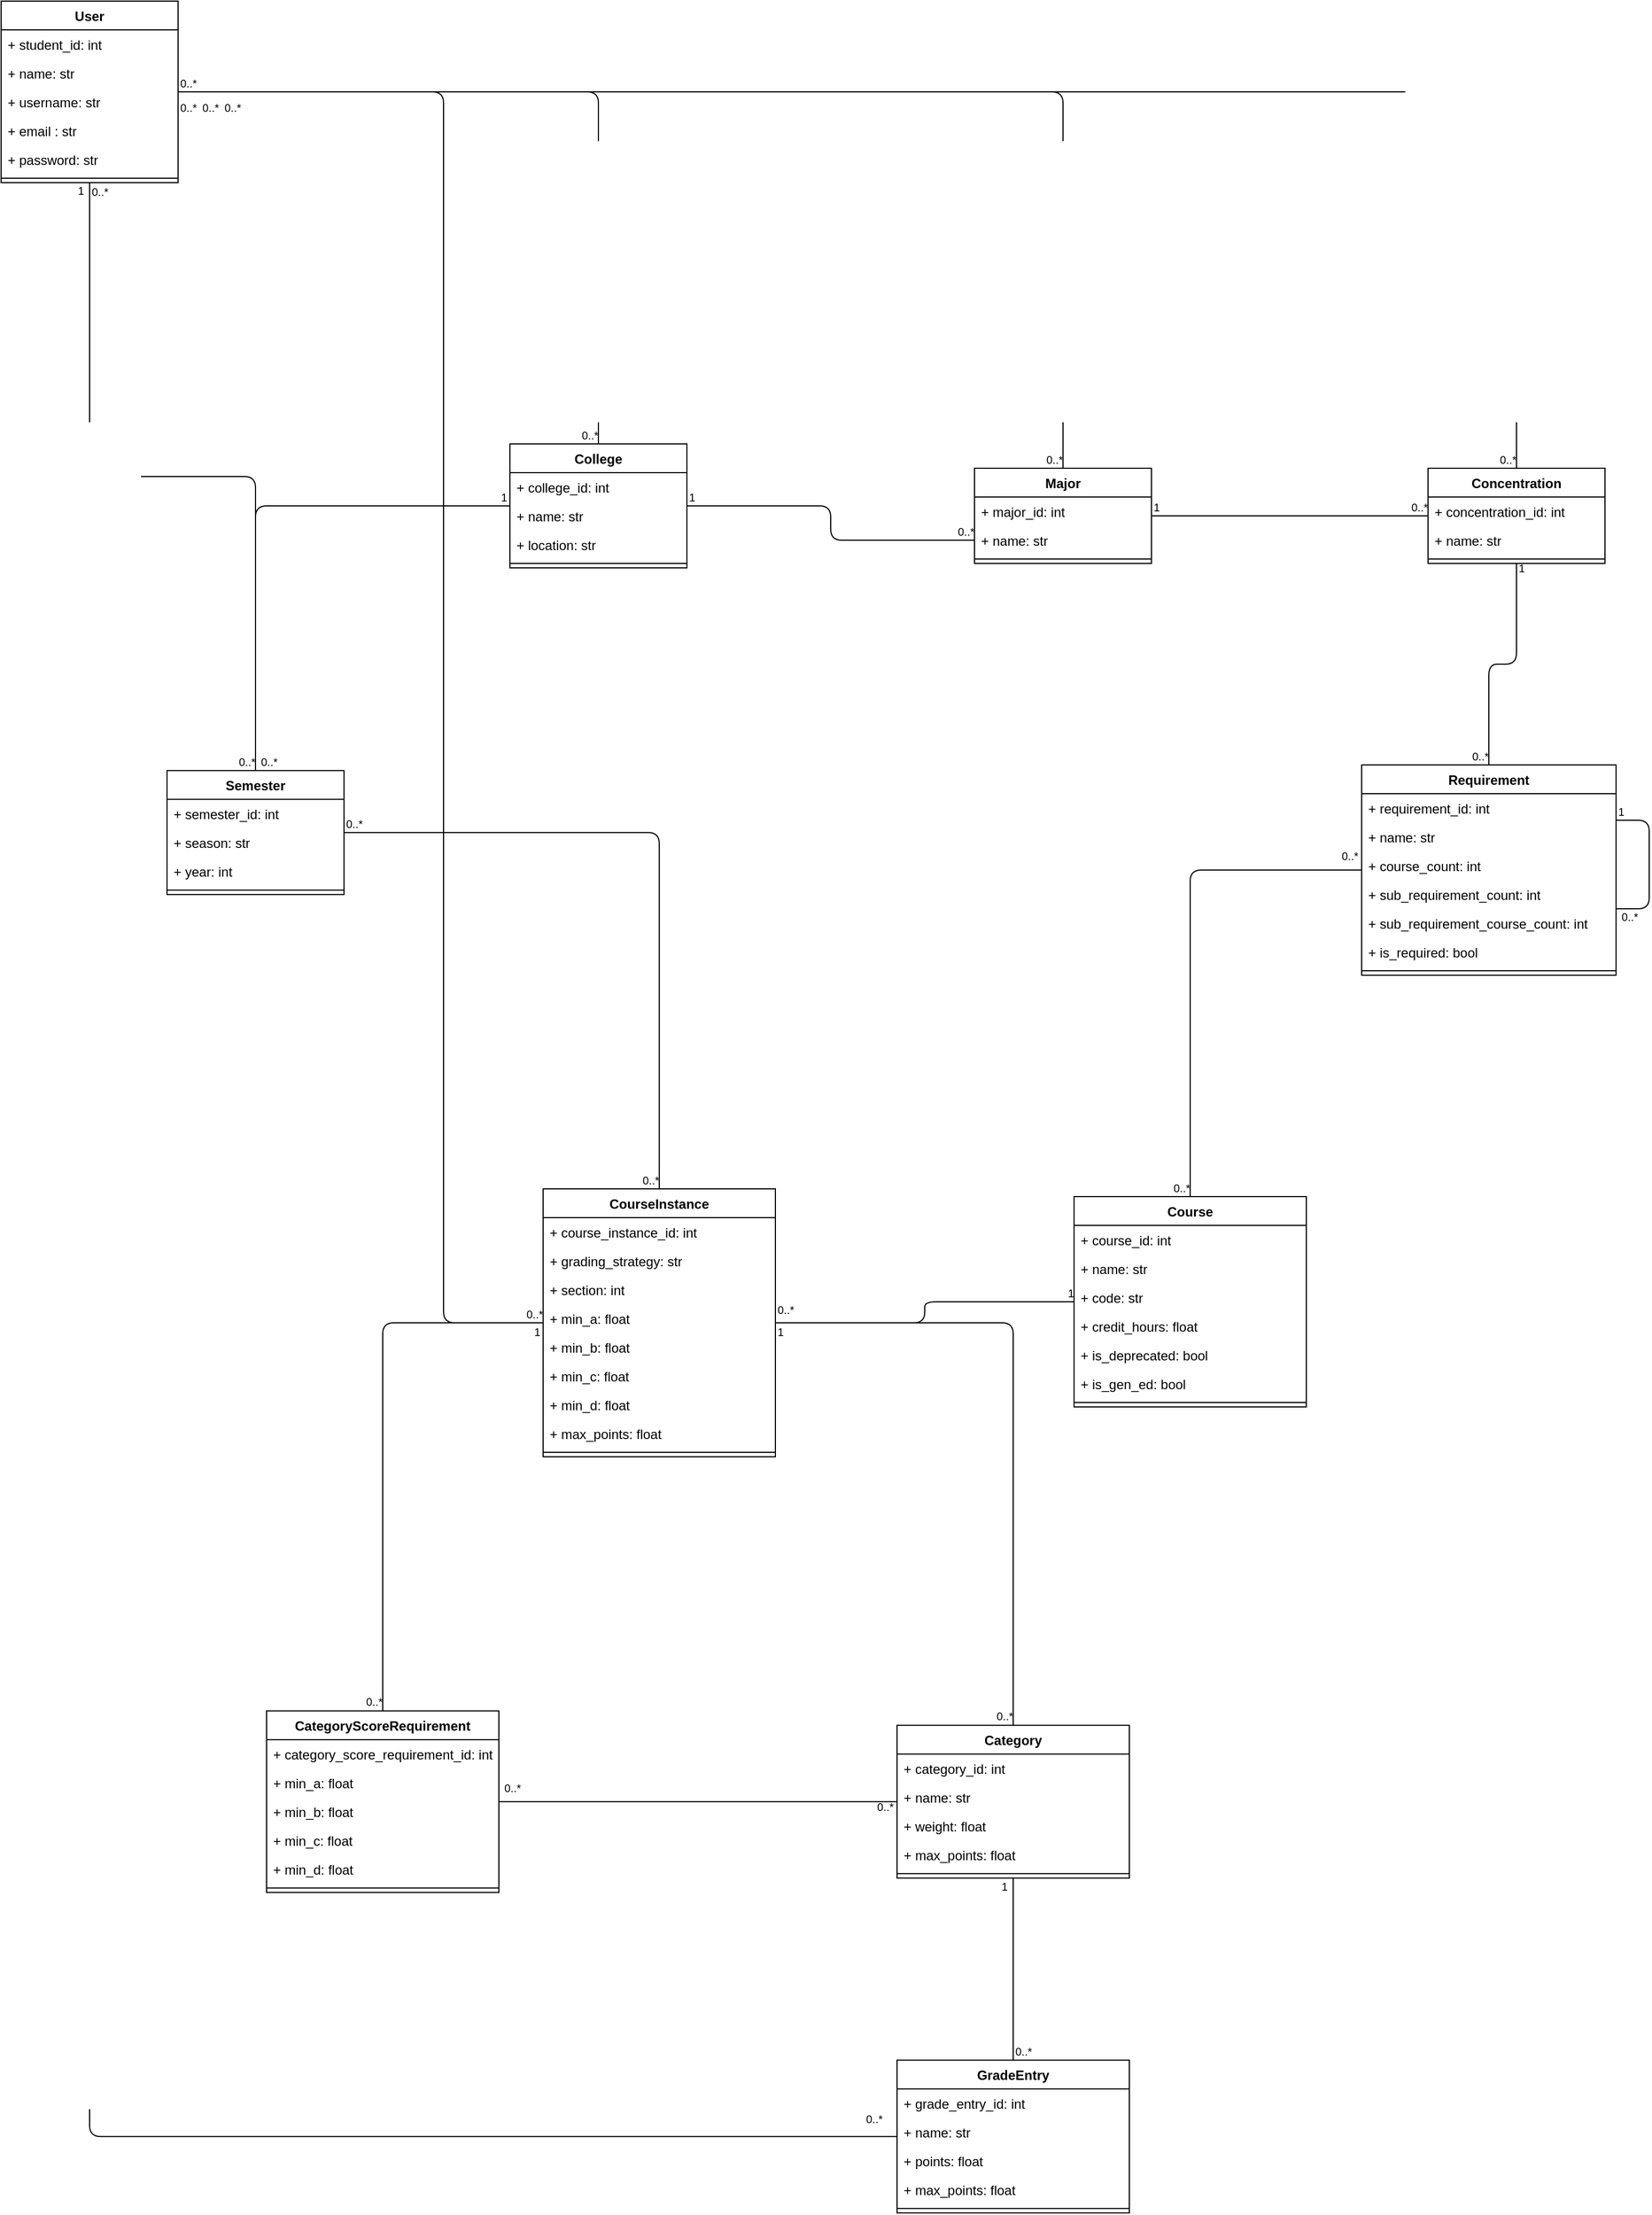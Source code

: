 <?xml version="1.0" encoding="UTF-8"?>
<mxfile compressed="false" version="11.3.0" type="device" pages="1"><diagram id="hQOKvbIFdazEauKVCvyt" name="Class Diagram"><mxGraphModel dx="3801" dy="2907" grid="1" gridSize="10" guides="1" tooltips="1" connect="1" arrows="1" fold="1" page="1" pageScale="1" pageWidth="850" pageHeight="1100" math="0" shadow="0"><root><mxCell id="ukmvlh1s3_RFRsbtQVWw-0"/><mxCell id="ukmvlh1s3_RFRsbtQVWw-1" parent="ukmvlh1s3_RFRsbtQVWw-0"/><mxCell id="MzEU_dEA9jWsWYRMjIUB-0" value="User" style="swimlane;fontStyle=1;align=center;verticalAlign=top;childLayout=stackLayout;horizontal=1;startSize=26;horizontalStack=0;resizeParent=1;resizeParentMax=0;resizeLast=0;collapsible=1;marginBottom=0;" parent="ukmvlh1s3_RFRsbtQVWw-1" vertex="1"><mxGeometry x="-70" y="-50" width="160" height="164" as="geometry"/></mxCell><mxCell id="36NVUagWZEQlCmVSRXHm-0" value="+ student_id: int" style="text;strokeColor=none;fillColor=none;align=left;verticalAlign=top;spacingLeft=4;spacingRight=4;overflow=hidden;rotatable=0;points=[[0,0.5],[1,0.5]];portConstraint=eastwest;" parent="MzEU_dEA9jWsWYRMjIUB-0" vertex="1"><mxGeometry y="26" width="160" height="26" as="geometry"/></mxCell><mxCell id="36NVUagWZEQlCmVSRXHm-1" value="+ name: str" style="text;strokeColor=none;fillColor=none;align=left;verticalAlign=top;spacingLeft=4;spacingRight=4;overflow=hidden;rotatable=0;points=[[0,0.5],[1,0.5]];portConstraint=eastwest;" parent="MzEU_dEA9jWsWYRMjIUB-0" vertex="1"><mxGeometry y="52" width="160" height="26" as="geometry"/></mxCell><mxCell id="YtTSRwfapDGCBCM5GDBo-1" value="+ username: str" style="text;strokeColor=none;fillColor=none;align=left;verticalAlign=top;spacingLeft=4;spacingRight=4;overflow=hidden;rotatable=0;points=[[0,0.5],[1,0.5]];portConstraint=eastwest;" vertex="1" parent="MzEU_dEA9jWsWYRMjIUB-0"><mxGeometry y="78" width="160" height="26" as="geometry"/></mxCell><mxCell id="YtTSRwfapDGCBCM5GDBo-6" value="+ email : str" style="text;strokeColor=none;fillColor=none;align=left;verticalAlign=top;spacingLeft=4;spacingRight=4;overflow=hidden;rotatable=0;points=[[0,0.5],[1,0.5]];portConstraint=eastwest;" vertex="1" parent="MzEU_dEA9jWsWYRMjIUB-0"><mxGeometry y="104" width="160" height="26" as="geometry"/></mxCell><mxCell id="YtTSRwfapDGCBCM5GDBo-5" value="+ password: str" style="text;strokeColor=none;fillColor=none;align=left;verticalAlign=top;spacingLeft=4;spacingRight=4;overflow=hidden;rotatable=0;points=[[0,0.5],[1,0.5]];portConstraint=eastwest;" vertex="1" parent="MzEU_dEA9jWsWYRMjIUB-0"><mxGeometry y="130" width="160" height="26" as="geometry"/></mxCell><mxCell id="MzEU_dEA9jWsWYRMjIUB-2" value="" style="line;strokeWidth=1;fillColor=none;align=left;verticalAlign=middle;spacingTop=-1;spacingLeft=3;spacingRight=3;rotatable=0;labelPosition=right;points=[];portConstraint=eastwest;" parent="MzEU_dEA9jWsWYRMjIUB-0" vertex="1"><mxGeometry y="156" width="160" height="8" as="geometry"/></mxCell><mxCell id="YtTSRwfapDGCBCM5GDBo-7" value="College" style="swimlane;fontStyle=1;align=center;verticalAlign=top;childLayout=stackLayout;horizontal=1;startSize=26;horizontalStack=0;resizeParent=1;resizeParentMax=0;resizeLast=0;collapsible=1;marginBottom=0;" vertex="1" parent="ukmvlh1s3_RFRsbtQVWw-1"><mxGeometry x="390" y="350" width="160" height="112" as="geometry"/></mxCell><mxCell id="YtTSRwfapDGCBCM5GDBo-8" value="+ college_id: int" style="text;strokeColor=none;fillColor=none;align=left;verticalAlign=top;spacingLeft=4;spacingRight=4;overflow=hidden;rotatable=0;points=[[0,0.5],[1,0.5]];portConstraint=eastwest;" vertex="1" parent="YtTSRwfapDGCBCM5GDBo-7"><mxGeometry y="26" width="160" height="26" as="geometry"/></mxCell><mxCell id="YtTSRwfapDGCBCM5GDBo-9" value="+ name: str" style="text;strokeColor=none;fillColor=none;align=left;verticalAlign=top;spacingLeft=4;spacingRight=4;overflow=hidden;rotatable=0;points=[[0,0.5],[1,0.5]];portConstraint=eastwest;" vertex="1" parent="YtTSRwfapDGCBCM5GDBo-7"><mxGeometry y="52" width="160" height="26" as="geometry"/></mxCell><mxCell id="YtTSRwfapDGCBCM5GDBo-10" value="+ location: str" style="text;strokeColor=none;fillColor=none;align=left;verticalAlign=top;spacingLeft=4;spacingRight=4;overflow=hidden;rotatable=0;points=[[0,0.5],[1,0.5]];portConstraint=eastwest;" vertex="1" parent="YtTSRwfapDGCBCM5GDBo-7"><mxGeometry y="78" width="160" height="26" as="geometry"/></mxCell><mxCell id="YtTSRwfapDGCBCM5GDBo-13" value="" style="line;strokeWidth=1;fillColor=none;align=left;verticalAlign=middle;spacingTop=-1;spacingLeft=3;spacingRight=3;rotatable=0;labelPosition=right;points=[];portConstraint=eastwest;" vertex="1" parent="YtTSRwfapDGCBCM5GDBo-7"><mxGeometry y="104" width="160" height="8" as="geometry"/></mxCell><mxCell id="YtTSRwfapDGCBCM5GDBo-14" value="Major" style="swimlane;fontStyle=1;align=center;verticalAlign=top;childLayout=stackLayout;horizontal=1;startSize=26;horizontalStack=0;resizeParent=1;resizeParentMax=0;resizeLast=0;collapsible=1;marginBottom=0;" vertex="1" parent="ukmvlh1s3_RFRsbtQVWw-1"><mxGeometry x="810" y="372" width="160" height="86" as="geometry"/></mxCell><mxCell id="YtTSRwfapDGCBCM5GDBo-15" value="+ major_id: int" style="text;strokeColor=none;fillColor=none;align=left;verticalAlign=top;spacingLeft=4;spacingRight=4;overflow=hidden;rotatable=0;points=[[0,0.5],[1,0.5]];portConstraint=eastwest;" vertex="1" parent="YtTSRwfapDGCBCM5GDBo-14"><mxGeometry y="26" width="160" height="26" as="geometry"/></mxCell><mxCell id="YtTSRwfapDGCBCM5GDBo-16" value="+ name: str" style="text;strokeColor=none;fillColor=none;align=left;verticalAlign=top;spacingLeft=4;spacingRight=4;overflow=hidden;rotatable=0;points=[[0,0.5],[1,0.5]];portConstraint=eastwest;" vertex="1" parent="YtTSRwfapDGCBCM5GDBo-14"><mxGeometry y="52" width="160" height="26" as="geometry"/></mxCell><mxCell id="YtTSRwfapDGCBCM5GDBo-18" value="" style="line;strokeWidth=1;fillColor=none;align=left;verticalAlign=middle;spacingTop=-1;spacingLeft=3;spacingRight=3;rotatable=0;labelPosition=right;points=[];portConstraint=eastwest;" vertex="1" parent="YtTSRwfapDGCBCM5GDBo-14"><mxGeometry y="78" width="160" height="8" as="geometry"/></mxCell><mxCell id="YtTSRwfapDGCBCM5GDBo-19" value="Concentration" style="swimlane;fontStyle=1;align=center;verticalAlign=top;childLayout=stackLayout;horizontal=1;startSize=26;horizontalStack=0;resizeParent=1;resizeParentMax=0;resizeLast=0;collapsible=1;marginBottom=0;" vertex="1" parent="ukmvlh1s3_RFRsbtQVWw-1"><mxGeometry x="1220" y="372" width="160" height="86" as="geometry"/></mxCell><mxCell id="YtTSRwfapDGCBCM5GDBo-20" value="+ concentration_id: int" style="text;strokeColor=none;fillColor=none;align=left;verticalAlign=top;spacingLeft=4;spacingRight=4;overflow=hidden;rotatable=0;points=[[0,0.5],[1,0.5]];portConstraint=eastwest;" vertex="1" parent="YtTSRwfapDGCBCM5GDBo-19"><mxGeometry y="26" width="160" height="26" as="geometry"/></mxCell><mxCell id="YtTSRwfapDGCBCM5GDBo-21" value="+ name: str" style="text;strokeColor=none;fillColor=none;align=left;verticalAlign=top;spacingLeft=4;spacingRight=4;overflow=hidden;rotatable=0;points=[[0,0.5],[1,0.5]];portConstraint=eastwest;" vertex="1" parent="YtTSRwfapDGCBCM5GDBo-19"><mxGeometry y="52" width="160" height="26" as="geometry"/></mxCell><mxCell id="YtTSRwfapDGCBCM5GDBo-23" value="" style="line;strokeWidth=1;fillColor=none;align=left;verticalAlign=middle;spacingTop=-1;spacingLeft=3;spacingRight=3;rotatable=0;labelPosition=right;points=[];portConstraint=eastwest;" vertex="1" parent="YtTSRwfapDGCBCM5GDBo-19"><mxGeometry y="78" width="160" height="8" as="geometry"/></mxCell><mxCell id="YtTSRwfapDGCBCM5GDBo-24" value="Requirement" style="swimlane;fontStyle=1;align=center;verticalAlign=top;childLayout=stackLayout;horizontal=1;startSize=26;horizontalStack=0;resizeParent=1;resizeParentMax=0;resizeLast=0;collapsible=1;marginBottom=0;" vertex="1" parent="ukmvlh1s3_RFRsbtQVWw-1"><mxGeometry x="1160" y="640" width="230" height="190" as="geometry"/></mxCell><mxCell id="YtTSRwfapDGCBCM5GDBo-25" value="+ requirement_id: int" style="text;strokeColor=none;fillColor=none;align=left;verticalAlign=top;spacingLeft=4;spacingRight=4;overflow=hidden;rotatable=0;points=[[0,0.5],[1,0.5]];portConstraint=eastwest;" vertex="1" parent="YtTSRwfapDGCBCM5GDBo-24"><mxGeometry y="26" width="230" height="26" as="geometry"/></mxCell><mxCell id="YtTSRwfapDGCBCM5GDBo-26" value="+ name: str" style="text;strokeColor=none;fillColor=none;align=left;verticalAlign=top;spacingLeft=4;spacingRight=4;overflow=hidden;rotatable=0;points=[[0,0.5],[1,0.5]];portConstraint=eastwest;" vertex="1" parent="YtTSRwfapDGCBCM5GDBo-24"><mxGeometry y="52" width="230" height="26" as="geometry"/></mxCell><mxCell id="YtTSRwfapDGCBCM5GDBo-33" value="+ course_count: int" style="text;strokeColor=none;fillColor=none;align=left;verticalAlign=top;spacingLeft=4;spacingRight=4;overflow=hidden;rotatable=0;points=[[0,0.5],[1,0.5]];portConstraint=eastwest;" vertex="1" parent="YtTSRwfapDGCBCM5GDBo-24"><mxGeometry y="78" width="230" height="26" as="geometry"/></mxCell><mxCell id="YtTSRwfapDGCBCM5GDBo-34" value="+ sub_requirement_count: int" style="text;strokeColor=none;fillColor=none;align=left;verticalAlign=top;spacingLeft=4;spacingRight=4;overflow=hidden;rotatable=0;points=[[0,0.5],[1,0.5]];portConstraint=eastwest;" vertex="1" parent="YtTSRwfapDGCBCM5GDBo-24"><mxGeometry y="104" width="230" height="26" as="geometry"/></mxCell><mxCell id="YtTSRwfapDGCBCM5GDBo-35" value="+ sub_requirement_course_count: int" style="text;strokeColor=none;fillColor=none;align=left;verticalAlign=top;spacingLeft=4;spacingRight=4;overflow=hidden;rotatable=0;points=[[0,0.5],[1,0.5]];portConstraint=eastwest;" vertex="1" parent="YtTSRwfapDGCBCM5GDBo-24"><mxGeometry y="130" width="230" height="26" as="geometry"/></mxCell><mxCell id="YtTSRwfapDGCBCM5GDBo-32" value="+ is_required: bool" style="text;strokeColor=none;fillColor=none;align=left;verticalAlign=top;spacingLeft=4;spacingRight=4;overflow=hidden;rotatable=0;points=[[0,0.5],[1,0.5]];portConstraint=eastwest;" vertex="1" parent="YtTSRwfapDGCBCM5GDBo-24"><mxGeometry y="156" width="230" height="26" as="geometry"/></mxCell><mxCell id="YtTSRwfapDGCBCM5GDBo-27" value="" style="line;strokeWidth=1;fillColor=none;align=left;verticalAlign=middle;spacingTop=-1;spacingLeft=3;spacingRight=3;rotatable=0;labelPosition=right;points=[];portConstraint=eastwest;" vertex="1" parent="YtTSRwfapDGCBCM5GDBo-24"><mxGeometry y="182" width="230" height="8" as="geometry"/></mxCell><mxCell id="YtTSRwfapDGCBCM5GDBo-36" value="Course" style="swimlane;fontStyle=1;align=center;verticalAlign=top;childLayout=stackLayout;horizontal=1;startSize=26;horizontalStack=0;resizeParent=1;resizeParentMax=0;resizeLast=0;collapsible=1;marginBottom=0;" vertex="1" parent="ukmvlh1s3_RFRsbtQVWw-1"><mxGeometry x="900" y="1030" width="210" height="190" as="geometry"/></mxCell><mxCell id="YtTSRwfapDGCBCM5GDBo-37" value="+ course_id: int" style="text;strokeColor=none;fillColor=none;align=left;verticalAlign=top;spacingLeft=4;spacingRight=4;overflow=hidden;rotatable=0;points=[[0,0.5],[1,0.5]];portConstraint=eastwest;" vertex="1" parent="YtTSRwfapDGCBCM5GDBo-36"><mxGeometry y="26" width="210" height="26" as="geometry"/></mxCell><mxCell id="YtTSRwfapDGCBCM5GDBo-38" value="+ name: str" style="text;strokeColor=none;fillColor=none;align=left;verticalAlign=top;spacingLeft=4;spacingRight=4;overflow=hidden;rotatable=0;points=[[0,0.5],[1,0.5]];portConstraint=eastwest;" vertex="1" parent="YtTSRwfapDGCBCM5GDBo-36"><mxGeometry y="52" width="210" height="26" as="geometry"/></mxCell><mxCell id="YtTSRwfapDGCBCM5GDBo-39" value="+ code: str" style="text;strokeColor=none;fillColor=none;align=left;verticalAlign=top;spacingLeft=4;spacingRight=4;overflow=hidden;rotatable=0;points=[[0,0.5],[1,0.5]];portConstraint=eastwest;" vertex="1" parent="YtTSRwfapDGCBCM5GDBo-36"><mxGeometry y="78" width="210" height="26" as="geometry"/></mxCell><mxCell id="YtTSRwfapDGCBCM5GDBo-40" value="+ credit_hours: float" style="text;strokeColor=none;fillColor=none;align=left;verticalAlign=top;spacingLeft=4;spacingRight=4;overflow=hidden;rotatable=0;points=[[0,0.5],[1,0.5]];portConstraint=eastwest;" vertex="1" parent="YtTSRwfapDGCBCM5GDBo-36"><mxGeometry y="104" width="210" height="26" as="geometry"/></mxCell><mxCell id="YtTSRwfapDGCBCM5GDBo-41" value="+ is_deprecated: bool" style="text;strokeColor=none;fillColor=none;align=left;verticalAlign=top;spacingLeft=4;spacingRight=4;overflow=hidden;rotatable=0;points=[[0,0.5],[1,0.5]];portConstraint=eastwest;" vertex="1" parent="YtTSRwfapDGCBCM5GDBo-36"><mxGeometry y="130" width="210" height="26" as="geometry"/></mxCell><mxCell id="YtTSRwfapDGCBCM5GDBo-42" value="+ is_gen_ed: bool" style="text;strokeColor=none;fillColor=none;align=left;verticalAlign=top;spacingLeft=4;spacingRight=4;overflow=hidden;rotatable=0;points=[[0,0.5],[1,0.5]];portConstraint=eastwest;" vertex="1" parent="YtTSRwfapDGCBCM5GDBo-36"><mxGeometry y="156" width="210" height="26" as="geometry"/></mxCell><mxCell id="YtTSRwfapDGCBCM5GDBo-43" value="" style="line;strokeWidth=1;fillColor=none;align=left;verticalAlign=middle;spacingTop=-1;spacingLeft=3;spacingRight=3;rotatable=0;labelPosition=right;points=[];portConstraint=eastwest;" vertex="1" parent="YtTSRwfapDGCBCM5GDBo-36"><mxGeometry y="182" width="210" height="8" as="geometry"/></mxCell><mxCell id="YtTSRwfapDGCBCM5GDBo-44" value="CourseInstance" style="swimlane;fontStyle=1;align=center;verticalAlign=top;childLayout=stackLayout;horizontal=1;startSize=26;horizontalStack=0;resizeParent=1;resizeParentMax=0;resizeLast=0;collapsible=1;marginBottom=0;" vertex="1" parent="ukmvlh1s3_RFRsbtQVWw-1"><mxGeometry x="420" y="1023" width="210" height="242" as="geometry"/></mxCell><mxCell id="YtTSRwfapDGCBCM5GDBo-45" value="+ course_instance_id: int" style="text;strokeColor=none;fillColor=none;align=left;verticalAlign=top;spacingLeft=4;spacingRight=4;overflow=hidden;rotatable=0;points=[[0,0.5],[1,0.5]];portConstraint=eastwest;" vertex="1" parent="YtTSRwfapDGCBCM5GDBo-44"><mxGeometry y="26" width="210" height="26" as="geometry"/></mxCell><mxCell id="YtTSRwfapDGCBCM5GDBo-46" value="+ grading_strategy: str" style="text;strokeColor=none;fillColor=none;align=left;verticalAlign=top;spacingLeft=4;spacingRight=4;overflow=hidden;rotatable=0;points=[[0,0.5],[1,0.5]];portConstraint=eastwest;" vertex="1" parent="YtTSRwfapDGCBCM5GDBo-44"><mxGeometry y="52" width="210" height="26" as="geometry"/></mxCell><mxCell id="YtTSRwfapDGCBCM5GDBo-47" value="+ section: int" style="text;strokeColor=none;fillColor=none;align=left;verticalAlign=top;spacingLeft=4;spacingRight=4;overflow=hidden;rotatable=0;points=[[0,0.5],[1,0.5]];portConstraint=eastwest;" vertex="1" parent="YtTSRwfapDGCBCM5GDBo-44"><mxGeometry y="78" width="210" height="26" as="geometry"/></mxCell><mxCell id="YtTSRwfapDGCBCM5GDBo-48" value="+ min_a: float" style="text;strokeColor=none;fillColor=none;align=left;verticalAlign=top;spacingLeft=4;spacingRight=4;overflow=hidden;rotatable=0;points=[[0,0.5],[1,0.5]];portConstraint=eastwest;" vertex="1" parent="YtTSRwfapDGCBCM5GDBo-44"><mxGeometry y="104" width="210" height="26" as="geometry"/></mxCell><mxCell id="YtTSRwfapDGCBCM5GDBo-54" value="+ min_b: float" style="text;strokeColor=none;fillColor=none;align=left;verticalAlign=top;spacingLeft=4;spacingRight=4;overflow=hidden;rotatable=0;points=[[0,0.5],[1,0.5]];portConstraint=eastwest;" vertex="1" parent="YtTSRwfapDGCBCM5GDBo-44"><mxGeometry y="130" width="210" height="26" as="geometry"/></mxCell><mxCell id="YtTSRwfapDGCBCM5GDBo-53" value="+ min_c: float" style="text;strokeColor=none;fillColor=none;align=left;verticalAlign=top;spacingLeft=4;spacingRight=4;overflow=hidden;rotatable=0;points=[[0,0.5],[1,0.5]];portConstraint=eastwest;" vertex="1" parent="YtTSRwfapDGCBCM5GDBo-44"><mxGeometry y="156" width="210" height="26" as="geometry"/></mxCell><mxCell id="YtTSRwfapDGCBCM5GDBo-52" value="+ min_d: float" style="text;strokeColor=none;fillColor=none;align=left;verticalAlign=top;spacingLeft=4;spacingRight=4;overflow=hidden;rotatable=0;points=[[0,0.5],[1,0.5]];portConstraint=eastwest;" vertex="1" parent="YtTSRwfapDGCBCM5GDBo-44"><mxGeometry y="182" width="210" height="26" as="geometry"/></mxCell><mxCell id="YtTSRwfapDGCBCM5GDBo-49" value="+ max_points: float" style="text;strokeColor=none;fillColor=none;align=left;verticalAlign=top;spacingLeft=4;spacingRight=4;overflow=hidden;rotatable=0;points=[[0,0.5],[1,0.5]];portConstraint=eastwest;" vertex="1" parent="YtTSRwfapDGCBCM5GDBo-44"><mxGeometry y="208" width="210" height="26" as="geometry"/></mxCell><mxCell id="YtTSRwfapDGCBCM5GDBo-51" value="" style="line;strokeWidth=1;fillColor=none;align=left;verticalAlign=middle;spacingTop=-1;spacingLeft=3;spacingRight=3;rotatable=0;labelPosition=right;points=[];portConstraint=eastwest;" vertex="1" parent="YtTSRwfapDGCBCM5GDBo-44"><mxGeometry y="234" width="210" height="8" as="geometry"/></mxCell><mxCell id="YtTSRwfapDGCBCM5GDBo-55" value="CategoryScoreRequirement" style="swimlane;fontStyle=1;align=center;verticalAlign=top;childLayout=stackLayout;horizontal=1;startSize=26;horizontalStack=0;resizeParent=1;resizeParentMax=0;resizeLast=0;collapsible=1;marginBottom=0;" vertex="1" parent="ukmvlh1s3_RFRsbtQVWw-1"><mxGeometry x="170" y="1494.571" width="210" height="164" as="geometry"/></mxCell><mxCell id="YtTSRwfapDGCBCM5GDBo-56" value="+ category_score_requirement_id: int" style="text;strokeColor=none;fillColor=none;align=left;verticalAlign=top;spacingLeft=4;spacingRight=4;overflow=hidden;rotatable=0;points=[[0,0.5],[1,0.5]];portConstraint=eastwest;" vertex="1" parent="YtTSRwfapDGCBCM5GDBo-55"><mxGeometry y="26" width="210" height="26" as="geometry"/></mxCell><mxCell id="YtTSRwfapDGCBCM5GDBo-59" value="+ min_a: float" style="text;strokeColor=none;fillColor=none;align=left;verticalAlign=top;spacingLeft=4;spacingRight=4;overflow=hidden;rotatable=0;points=[[0,0.5],[1,0.5]];portConstraint=eastwest;" vertex="1" parent="YtTSRwfapDGCBCM5GDBo-55"><mxGeometry y="52" width="210" height="26" as="geometry"/></mxCell><mxCell id="YtTSRwfapDGCBCM5GDBo-60" value="+ min_b: float" style="text;strokeColor=none;fillColor=none;align=left;verticalAlign=top;spacingLeft=4;spacingRight=4;overflow=hidden;rotatable=0;points=[[0,0.5],[1,0.5]];portConstraint=eastwest;" vertex="1" parent="YtTSRwfapDGCBCM5GDBo-55"><mxGeometry y="78" width="210" height="26" as="geometry"/></mxCell><mxCell id="YtTSRwfapDGCBCM5GDBo-61" value="+ min_c: float" style="text;strokeColor=none;fillColor=none;align=left;verticalAlign=top;spacingLeft=4;spacingRight=4;overflow=hidden;rotatable=0;points=[[0,0.5],[1,0.5]];portConstraint=eastwest;" vertex="1" parent="YtTSRwfapDGCBCM5GDBo-55"><mxGeometry y="104" width="210" height="26" as="geometry"/></mxCell><mxCell id="YtTSRwfapDGCBCM5GDBo-62" value="+ min_d: float" style="text;strokeColor=none;fillColor=none;align=left;verticalAlign=top;spacingLeft=4;spacingRight=4;overflow=hidden;rotatable=0;points=[[0,0.5],[1,0.5]];portConstraint=eastwest;" vertex="1" parent="YtTSRwfapDGCBCM5GDBo-55"><mxGeometry y="130" width="210" height="26" as="geometry"/></mxCell><mxCell id="YtTSRwfapDGCBCM5GDBo-64" value="" style="line;strokeWidth=1;fillColor=none;align=left;verticalAlign=middle;spacingTop=-1;spacingLeft=3;spacingRight=3;rotatable=0;labelPosition=right;points=[];portConstraint=eastwest;" vertex="1" parent="YtTSRwfapDGCBCM5GDBo-55"><mxGeometry y="156" width="210" height="8" as="geometry"/></mxCell><mxCell id="YtTSRwfapDGCBCM5GDBo-65" value="Category" style="swimlane;fontStyle=1;align=center;verticalAlign=top;childLayout=stackLayout;horizontal=1;startSize=26;horizontalStack=0;resizeParent=1;resizeParentMax=0;resizeLast=0;collapsible=1;marginBottom=0;" vertex="1" parent="ukmvlh1s3_RFRsbtQVWw-1"><mxGeometry x="740" y="1507.571" width="210" height="138" as="geometry"/></mxCell><mxCell id="YtTSRwfapDGCBCM5GDBo-66" value="+ category_id: int" style="text;strokeColor=none;fillColor=none;align=left;verticalAlign=top;spacingLeft=4;spacingRight=4;overflow=hidden;rotatable=0;points=[[0,0.5],[1,0.5]];portConstraint=eastwest;" vertex="1" parent="YtTSRwfapDGCBCM5GDBo-65"><mxGeometry y="26" width="210" height="26" as="geometry"/></mxCell><mxCell id="YtTSRwfapDGCBCM5GDBo-67" value="+ name: str" style="text;strokeColor=none;fillColor=none;align=left;verticalAlign=top;spacingLeft=4;spacingRight=4;overflow=hidden;rotatable=0;points=[[0,0.5],[1,0.5]];portConstraint=eastwest;" vertex="1" parent="YtTSRwfapDGCBCM5GDBo-65"><mxGeometry y="52" width="210" height="26" as="geometry"/></mxCell><mxCell id="YtTSRwfapDGCBCM5GDBo-68" value="+ weight: float" style="text;strokeColor=none;fillColor=none;align=left;verticalAlign=top;spacingLeft=4;spacingRight=4;overflow=hidden;rotatable=0;points=[[0,0.5],[1,0.5]];portConstraint=eastwest;" vertex="1" parent="YtTSRwfapDGCBCM5GDBo-65"><mxGeometry y="78" width="210" height="26" as="geometry"/></mxCell><mxCell id="YtTSRwfapDGCBCM5GDBo-69" value="+ max_points: float" style="text;strokeColor=none;fillColor=none;align=left;verticalAlign=top;spacingLeft=4;spacingRight=4;overflow=hidden;rotatable=0;points=[[0,0.5],[1,0.5]];portConstraint=eastwest;" vertex="1" parent="YtTSRwfapDGCBCM5GDBo-65"><mxGeometry y="104" width="210" height="26" as="geometry"/></mxCell><mxCell id="YtTSRwfapDGCBCM5GDBo-71" value="" style="line;strokeWidth=1;fillColor=none;align=left;verticalAlign=middle;spacingTop=-1;spacingLeft=3;spacingRight=3;rotatable=0;labelPosition=right;points=[];portConstraint=eastwest;" vertex="1" parent="YtTSRwfapDGCBCM5GDBo-65"><mxGeometry y="130" width="210" height="8" as="geometry"/></mxCell><mxCell id="YtTSRwfapDGCBCM5GDBo-72" value="GradeEntry" style="swimlane;fontStyle=1;align=center;verticalAlign=top;childLayout=stackLayout;horizontal=1;startSize=26;horizontalStack=0;resizeParent=1;resizeParentMax=0;resizeLast=0;collapsible=1;marginBottom=0;" vertex="1" parent="ukmvlh1s3_RFRsbtQVWw-1"><mxGeometry x="740" y="1810.071" width="210" height="138" as="geometry"/></mxCell><mxCell id="YtTSRwfapDGCBCM5GDBo-73" value="+ grade_entry_id: int" style="text;strokeColor=none;fillColor=none;align=left;verticalAlign=top;spacingLeft=4;spacingRight=4;overflow=hidden;rotatable=0;points=[[0,0.5],[1,0.5]];portConstraint=eastwest;" vertex="1" parent="YtTSRwfapDGCBCM5GDBo-72"><mxGeometry y="26" width="210" height="26" as="geometry"/></mxCell><mxCell id="YtTSRwfapDGCBCM5GDBo-74" value="+ name: str" style="text;strokeColor=none;fillColor=none;align=left;verticalAlign=top;spacingLeft=4;spacingRight=4;overflow=hidden;rotatable=0;points=[[0,0.5],[1,0.5]];portConstraint=eastwest;" vertex="1" parent="YtTSRwfapDGCBCM5GDBo-72"><mxGeometry y="52" width="210" height="26" as="geometry"/></mxCell><mxCell id="YtTSRwfapDGCBCM5GDBo-75" value="+ points: float" style="text;strokeColor=none;fillColor=none;align=left;verticalAlign=top;spacingLeft=4;spacingRight=4;overflow=hidden;rotatable=0;points=[[0,0.5],[1,0.5]];portConstraint=eastwest;" vertex="1" parent="YtTSRwfapDGCBCM5GDBo-72"><mxGeometry y="78" width="210" height="26" as="geometry"/></mxCell><mxCell id="YtTSRwfapDGCBCM5GDBo-76" value="+ max_points: float" style="text;strokeColor=none;fillColor=none;align=left;verticalAlign=top;spacingLeft=4;spacingRight=4;overflow=hidden;rotatable=0;points=[[0,0.5],[1,0.5]];portConstraint=eastwest;" vertex="1" parent="YtTSRwfapDGCBCM5GDBo-72"><mxGeometry y="104" width="210" height="26" as="geometry"/></mxCell><mxCell id="YtTSRwfapDGCBCM5GDBo-77" value="" style="line;strokeWidth=1;fillColor=none;align=left;verticalAlign=middle;spacingTop=-1;spacingLeft=3;spacingRight=3;rotatable=0;labelPosition=right;points=[];portConstraint=eastwest;" vertex="1" parent="YtTSRwfapDGCBCM5GDBo-72"><mxGeometry y="130" width="210" height="8" as="geometry"/></mxCell><mxCell id="YtTSRwfapDGCBCM5GDBo-78" value="Semester" style="swimlane;fontStyle=1;align=center;verticalAlign=top;childLayout=stackLayout;horizontal=1;startSize=26;horizontalStack=0;resizeParent=1;resizeParentMax=0;resizeLast=0;collapsible=1;marginBottom=0;" vertex="1" parent="ukmvlh1s3_RFRsbtQVWw-1"><mxGeometry x="80" y="645.143" width="160" height="112" as="geometry"/></mxCell><mxCell id="YtTSRwfapDGCBCM5GDBo-79" value="+ semester_id: int" style="text;strokeColor=none;fillColor=none;align=left;verticalAlign=top;spacingLeft=4;spacingRight=4;overflow=hidden;rotatable=0;points=[[0,0.5],[1,0.5]];portConstraint=eastwest;" vertex="1" parent="YtTSRwfapDGCBCM5GDBo-78"><mxGeometry y="26" width="160" height="26" as="geometry"/></mxCell><mxCell id="YtTSRwfapDGCBCM5GDBo-80" value="+ season: str" style="text;strokeColor=none;fillColor=none;align=left;verticalAlign=top;spacingLeft=4;spacingRight=4;overflow=hidden;rotatable=0;points=[[0,0.5],[1,0.5]];portConstraint=eastwest;" vertex="1" parent="YtTSRwfapDGCBCM5GDBo-78"><mxGeometry y="52" width="160" height="26" as="geometry"/></mxCell><mxCell id="YtTSRwfapDGCBCM5GDBo-81" value="+ year: int" style="text;strokeColor=none;fillColor=none;align=left;verticalAlign=top;spacingLeft=4;spacingRight=4;overflow=hidden;rotatable=0;points=[[0,0.5],[1,0.5]];portConstraint=eastwest;" vertex="1" parent="YtTSRwfapDGCBCM5GDBo-78"><mxGeometry y="78" width="160" height="26" as="geometry"/></mxCell><mxCell id="YtTSRwfapDGCBCM5GDBo-84" value="" style="line;strokeWidth=1;fillColor=none;align=left;verticalAlign=middle;spacingTop=-1;spacingLeft=3;spacingRight=3;rotatable=0;labelPosition=right;points=[];portConstraint=eastwest;" vertex="1" parent="YtTSRwfapDGCBCM5GDBo-78"><mxGeometry y="104" width="160" height="8" as="geometry"/></mxCell><mxCell id="YtTSRwfapDGCBCM5GDBo-88" value="" style="endArrow=none;html=1;edgeStyle=orthogonalEdgeStyle;" edge="1" parent="ukmvlh1s3_RFRsbtQVWw-1" source="YtTSRwfapDGCBCM5GDBo-7" target="YtTSRwfapDGCBCM5GDBo-16"><mxGeometry relative="1" as="geometry"><mxPoint x="650" y="550" as="sourcePoint"/><mxPoint x="810" y="550" as="targetPoint"/></mxGeometry></mxCell><mxCell id="YtTSRwfapDGCBCM5GDBo-89" value="1" style="resizable=0;html=1;align=left;verticalAlign=bottom;labelBackgroundColor=none;fontSize=10;" connectable="0" vertex="1" parent="YtTSRwfapDGCBCM5GDBo-88"><mxGeometry x="-1" relative="1" as="geometry"/></mxCell><mxCell id="YtTSRwfapDGCBCM5GDBo-90" value="0..*" style="resizable=0;html=1;align=right;verticalAlign=bottom;labelBackgroundColor=none;fontSize=10;" connectable="0" vertex="1" parent="YtTSRwfapDGCBCM5GDBo-88"><mxGeometry x="1" relative="1" as="geometry"/></mxCell><mxCell id="YtTSRwfapDGCBCM5GDBo-91" value="" style="endArrow=none;html=1;edgeStyle=orthogonalEdgeStyle;" edge="1" parent="ukmvlh1s3_RFRsbtQVWw-1" source="YtTSRwfapDGCBCM5GDBo-14" target="YtTSRwfapDGCBCM5GDBo-19"><mxGeometry relative="1" as="geometry"><mxPoint x="560" y="416.143" as="sourcePoint"/><mxPoint x="820" y="447" as="targetPoint"/></mxGeometry></mxCell><mxCell id="YtTSRwfapDGCBCM5GDBo-92" value="1" style="resizable=0;html=1;align=left;verticalAlign=bottom;labelBackgroundColor=none;fontSize=10;" connectable="0" vertex="1" parent="YtTSRwfapDGCBCM5GDBo-91"><mxGeometry x="-1" relative="1" as="geometry"/></mxCell><mxCell id="YtTSRwfapDGCBCM5GDBo-93" value="0..*" style="resizable=0;html=1;align=right;verticalAlign=bottom;labelBackgroundColor=none;fontSize=10;" connectable="0" vertex="1" parent="YtTSRwfapDGCBCM5GDBo-91"><mxGeometry x="1" relative="1" as="geometry"/></mxCell><mxCell id="YtTSRwfapDGCBCM5GDBo-94" value="" style="endArrow=none;html=1;edgeStyle=orthogonalEdgeStyle;" edge="1" parent="ukmvlh1s3_RFRsbtQVWw-1" source="YtTSRwfapDGCBCM5GDBo-19" target="YtTSRwfapDGCBCM5GDBo-24"><mxGeometry relative="1" as="geometry"><mxPoint x="980" y="425" as="sourcePoint"/><mxPoint x="1230" y="425" as="targetPoint"/></mxGeometry></mxCell><mxCell id="YtTSRwfapDGCBCM5GDBo-95" value="1" style="resizable=0;html=1;align=left;verticalAlign=bottom;labelBackgroundColor=none;fontSize=10;" connectable="0" vertex="1" parent="YtTSRwfapDGCBCM5GDBo-94"><mxGeometry x="-1" relative="1" as="geometry"><mxPoint y="12" as="offset"/></mxGeometry></mxCell><mxCell id="YtTSRwfapDGCBCM5GDBo-96" value="0..*" style="resizable=0;html=1;align=right;verticalAlign=bottom;labelBackgroundColor=none;fontSize=10;" connectable="0" vertex="1" parent="YtTSRwfapDGCBCM5GDBo-94"><mxGeometry x="1" relative="1" as="geometry"/></mxCell><mxCell id="YtTSRwfapDGCBCM5GDBo-97" value="" style="endArrow=none;html=1;edgeStyle=orthogonalEdgeStyle;" edge="1" parent="ukmvlh1s3_RFRsbtQVWw-1" source="YtTSRwfapDGCBCM5GDBo-24" target="YtTSRwfapDGCBCM5GDBo-24"><mxGeometry relative="1" as="geometry"><mxPoint x="1309.857" y="468" as="sourcePoint"/><mxPoint x="1275" y="650" as="targetPoint"/><Array as="points"><mxPoint x="1420" y="690"/><mxPoint x="1420" y="770"/></Array></mxGeometry></mxCell><mxCell id="YtTSRwfapDGCBCM5GDBo-98" value="1" style="resizable=0;html=1;align=left;verticalAlign=bottom;labelBackgroundColor=none;fontSize=10;" connectable="0" vertex="1" parent="YtTSRwfapDGCBCM5GDBo-97"><mxGeometry x="-1" relative="1" as="geometry"/></mxCell><mxCell id="YtTSRwfapDGCBCM5GDBo-99" value="0..*" style="resizable=0;html=1;align=right;verticalAlign=bottom;labelBackgroundColor=none;fontSize=10;" connectable="0" vertex="1" parent="YtTSRwfapDGCBCM5GDBo-97"><mxGeometry x="1" relative="1" as="geometry"><mxPoint x="20.5" y="15" as="offset"/></mxGeometry></mxCell><mxCell id="YtTSRwfapDGCBCM5GDBo-100" value="" style="endArrow=none;html=1;edgeStyle=orthogonalEdgeStyle;" edge="1" parent="ukmvlh1s3_RFRsbtQVWw-1" source="YtTSRwfapDGCBCM5GDBo-24" target="YtTSRwfapDGCBCM5GDBo-36"><mxGeometry relative="1" as="geometry"><mxPoint x="1309.857" y="468" as="sourcePoint"/><mxPoint x="1275" y="650" as="targetPoint"/></mxGeometry></mxCell><mxCell id="YtTSRwfapDGCBCM5GDBo-101" value="0..*" style="resizable=0;html=1;align=left;verticalAlign=bottom;labelBackgroundColor=none;fontSize=10;" connectable="0" vertex="1" parent="YtTSRwfapDGCBCM5GDBo-100"><mxGeometry x="-1" relative="1" as="geometry"><mxPoint x="-20" y="-4.5" as="offset"/></mxGeometry></mxCell><mxCell id="YtTSRwfapDGCBCM5GDBo-102" value="0..*" style="resizable=0;html=1;align=right;verticalAlign=bottom;labelBackgroundColor=none;fontSize=10;" connectable="0" vertex="1" parent="YtTSRwfapDGCBCM5GDBo-100"><mxGeometry x="1" relative="1" as="geometry"/></mxCell><mxCell id="YtTSRwfapDGCBCM5GDBo-103" value="" style="endArrow=none;html=1;edgeStyle=orthogonalEdgeStyle;" edge="1" parent="ukmvlh1s3_RFRsbtQVWw-1" source="YtTSRwfapDGCBCM5GDBo-44" target="YtTSRwfapDGCBCM5GDBo-36"><mxGeometry relative="1" as="geometry"><mxPoint x="1170" y="745.286" as="sourcePoint"/><mxPoint x="1015" y="1040" as="targetPoint"/></mxGeometry></mxCell><mxCell id="YtTSRwfapDGCBCM5GDBo-104" value="0..*" style="resizable=0;html=1;align=left;verticalAlign=bottom;labelBackgroundColor=none;fontSize=10;" connectable="0" vertex="1" parent="YtTSRwfapDGCBCM5GDBo-103"><mxGeometry x="-1" relative="1" as="geometry"><mxPoint y="-4" as="offset"/></mxGeometry></mxCell><mxCell id="YtTSRwfapDGCBCM5GDBo-105" value="1" style="resizable=0;html=1;align=right;verticalAlign=bottom;labelBackgroundColor=none;fontSize=10;" connectable="0" vertex="1" parent="YtTSRwfapDGCBCM5GDBo-103"><mxGeometry x="1" relative="1" as="geometry"/></mxCell><mxCell id="YtTSRwfapDGCBCM5GDBo-106" value="" style="endArrow=none;html=1;edgeStyle=orthogonalEdgeStyle;" edge="1" parent="ukmvlh1s3_RFRsbtQVWw-1" source="YtTSRwfapDGCBCM5GDBo-44" target="YtTSRwfapDGCBCM5GDBo-65"><mxGeometry relative="1" as="geometry"><mxPoint x="640" y="1153.857" as="sourcePoint"/><mxPoint x="910" y="1135" as="targetPoint"/></mxGeometry></mxCell><mxCell id="YtTSRwfapDGCBCM5GDBo-107" value="1" style="resizable=0;html=1;align=left;verticalAlign=bottom;labelBackgroundColor=none;fontSize=10;" connectable="0" vertex="1" parent="YtTSRwfapDGCBCM5GDBo-106"><mxGeometry x="-1" relative="1" as="geometry"><mxPoint y="16" as="offset"/></mxGeometry></mxCell><mxCell id="YtTSRwfapDGCBCM5GDBo-108" value="0..*" style="resizable=0;html=1;align=right;verticalAlign=bottom;labelBackgroundColor=none;fontSize=10;" connectable="0" vertex="1" parent="YtTSRwfapDGCBCM5GDBo-106"><mxGeometry x="1" relative="1" as="geometry"/></mxCell><mxCell id="YtTSRwfapDGCBCM5GDBo-109" value="" style="endArrow=none;html=1;edgeStyle=orthogonalEdgeStyle;" edge="1" parent="ukmvlh1s3_RFRsbtQVWw-1" source="YtTSRwfapDGCBCM5GDBo-44" target="YtTSRwfapDGCBCM5GDBo-55"><mxGeometry relative="1" as="geometry"><mxPoint x="640" y="1153.857" as="sourcePoint"/><mxPoint x="855" y="1526.571" as="targetPoint"/></mxGeometry></mxCell><mxCell id="YtTSRwfapDGCBCM5GDBo-110" value="1" style="resizable=0;html=1;align=left;verticalAlign=bottom;labelBackgroundColor=none;fontSize=10;" connectable="0" vertex="1" parent="YtTSRwfapDGCBCM5GDBo-109"><mxGeometry x="-1" relative="1" as="geometry"><mxPoint x="-10" y="16" as="offset"/></mxGeometry></mxCell><mxCell id="YtTSRwfapDGCBCM5GDBo-111" value="0..*" style="resizable=0;html=1;align=right;verticalAlign=bottom;labelBackgroundColor=none;fontSize=10;" connectable="0" vertex="1" parent="YtTSRwfapDGCBCM5GDBo-109"><mxGeometry x="1" relative="1" as="geometry"/></mxCell><mxCell id="YtTSRwfapDGCBCM5GDBo-112" value="" style="endArrow=none;html=1;edgeStyle=orthogonalEdgeStyle;" edge="1" parent="ukmvlh1s3_RFRsbtQVWw-1" source="YtTSRwfapDGCBCM5GDBo-65" target="YtTSRwfapDGCBCM5GDBo-55"><mxGeometry relative="1" as="geometry"><mxPoint x="430" y="1153.857" as="sourcePoint"/><mxPoint x="285.286" y="1504.571" as="targetPoint"/></mxGeometry></mxCell><mxCell id="YtTSRwfapDGCBCM5GDBo-113" value="0..*" style="resizable=0;html=1;align=left;verticalAlign=bottom;labelBackgroundColor=none;fontSize=10;" connectable="0" vertex="1" parent="YtTSRwfapDGCBCM5GDBo-112"><mxGeometry x="-1" relative="1" as="geometry"><mxPoint x="-20" y="13" as="offset"/></mxGeometry></mxCell><mxCell id="YtTSRwfapDGCBCM5GDBo-114" value="0..*" style="resizable=0;html=1;align=right;verticalAlign=bottom;labelBackgroundColor=none;fontSize=10;" connectable="0" vertex="1" parent="YtTSRwfapDGCBCM5GDBo-112"><mxGeometry x="1" relative="1" as="geometry"><mxPoint x="20" y="-4" as="offset"/></mxGeometry></mxCell><mxCell id="YtTSRwfapDGCBCM5GDBo-115" value="" style="endArrow=none;html=1;edgeStyle=orthogonalEdgeStyle;" edge="1" parent="ukmvlh1s3_RFRsbtQVWw-1" source="YtTSRwfapDGCBCM5GDBo-72" target="YtTSRwfapDGCBCM5GDBo-65"><mxGeometry relative="1" as="geometry"><mxPoint x="750" y="1595.571" as="sourcePoint"/><mxPoint x="390" y="1586.429" as="targetPoint"/></mxGeometry></mxCell><mxCell id="YtTSRwfapDGCBCM5GDBo-116" value="0..*" style="resizable=0;html=1;align=left;verticalAlign=bottom;labelBackgroundColor=none;fontSize=10;" connectable="0" vertex="1" parent="YtTSRwfapDGCBCM5GDBo-115"><mxGeometry x="-1" relative="1" as="geometry"><mxPoint as="offset"/></mxGeometry></mxCell><mxCell id="YtTSRwfapDGCBCM5GDBo-117" value="1" style="resizable=0;html=1;align=right;verticalAlign=bottom;labelBackgroundColor=none;fontSize=10;" connectable="0" vertex="1" parent="YtTSRwfapDGCBCM5GDBo-115"><mxGeometry x="1" relative="1" as="geometry"><mxPoint x="-5" y="15.5" as="offset"/></mxGeometry></mxCell><mxCell id="YtTSRwfapDGCBCM5GDBo-118" value="" style="endArrow=none;html=1;edgeStyle=orthogonalEdgeStyle;" edge="1" parent="ukmvlh1s3_RFRsbtQVWw-1" source="YtTSRwfapDGCBCM5GDBo-72" target="MzEU_dEA9jWsWYRMjIUB-0"><mxGeometry relative="1" as="geometry"><mxPoint x="514.882" y="2036.571" as="sourcePoint"/><mxPoint x="534.882" y="1792.071" as="targetPoint"/></mxGeometry></mxCell><mxCell id="YtTSRwfapDGCBCM5GDBo-119" value="0..*" style="resizable=0;html=1;align=left;verticalAlign=bottom;labelBackgroundColor=none;fontSize=10;" connectable="0" vertex="1" parent="YtTSRwfapDGCBCM5GDBo-118"><mxGeometry x="-1" relative="1" as="geometry"><mxPoint x="-30" y="-8" as="offset"/></mxGeometry></mxCell><mxCell id="YtTSRwfapDGCBCM5GDBo-120" value="1" style="resizable=0;html=1;align=right;verticalAlign=bottom;labelBackgroundColor=none;fontSize=10;" connectable="0" vertex="1" parent="YtTSRwfapDGCBCM5GDBo-118"><mxGeometry x="1" relative="1" as="geometry"><mxPoint x="-5" y="15.5" as="offset"/></mxGeometry></mxCell><mxCell id="YtTSRwfapDGCBCM5GDBo-121" value="" style="endArrow=none;html=1;edgeStyle=orthogonalEdgeStyle;" edge="1" parent="ukmvlh1s3_RFRsbtQVWw-1" source="MzEU_dEA9jWsWYRMjIUB-0" target="YtTSRwfapDGCBCM5GDBo-44"><mxGeometry relative="1" as="geometry"><mxPoint x="560" y="416.143" as="sourcePoint"/><mxPoint x="820" y="447" as="targetPoint"/><Array as="points"><mxPoint x="330" y="32"/><mxPoint x="330" y="1144"/></Array></mxGeometry></mxCell><mxCell id="YtTSRwfapDGCBCM5GDBo-122" value="0..*" style="resizable=0;html=1;align=left;verticalAlign=bottom;labelBackgroundColor=none;fontSize=10;" connectable="0" vertex="1" parent="YtTSRwfapDGCBCM5GDBo-121"><mxGeometry x="-1" relative="1" as="geometry"><mxPoint as="offset"/></mxGeometry></mxCell><mxCell id="YtTSRwfapDGCBCM5GDBo-123" value="0..*" style="resizable=0;html=1;align=right;verticalAlign=bottom;labelBackgroundColor=none;fontSize=10;" connectable="0" vertex="1" parent="YtTSRwfapDGCBCM5GDBo-121"><mxGeometry x="1" relative="1" as="geometry"/></mxCell><mxCell id="YtTSRwfapDGCBCM5GDBo-127" value="" style="endArrow=none;html=1;edgeStyle=orthogonalEdgeStyle;" edge="1" parent="ukmvlh1s3_RFRsbtQVWw-1" source="MzEU_dEA9jWsWYRMjIUB-0" target="YtTSRwfapDGCBCM5GDBo-78"><mxGeometry relative="1" as="geometry"><mxPoint x="90" y="140" as="sourcePoint"/><mxPoint x="310" y="437" as="targetPoint"/></mxGeometry></mxCell><mxCell id="YtTSRwfapDGCBCM5GDBo-128" value="0..*" style="resizable=0;html=1;align=left;verticalAlign=bottom;labelBackgroundColor=none;fontSize=10;" connectable="0" vertex="1" parent="YtTSRwfapDGCBCM5GDBo-127"><mxGeometry x="-1" relative="1" as="geometry"><mxPoint y="16" as="offset"/></mxGeometry></mxCell><mxCell id="YtTSRwfapDGCBCM5GDBo-129" value="0..*" style="resizable=0;html=1;align=right;verticalAlign=bottom;labelBackgroundColor=none;fontSize=10;" connectable="0" vertex="1" parent="YtTSRwfapDGCBCM5GDBo-127"><mxGeometry x="1" relative="1" as="geometry"/></mxCell><mxCell id="YtTSRwfapDGCBCM5GDBo-130" value="" style="endArrow=none;html=1;edgeStyle=orthogonalEdgeStyle;" edge="1" parent="ukmvlh1s3_RFRsbtQVWw-1" source="YtTSRwfapDGCBCM5GDBo-7" target="YtTSRwfapDGCBCM5GDBo-78"><mxGeometry relative="1" as="geometry"><mxPoint x="560" y="416.143" as="sourcePoint"/><mxPoint x="820" y="447" as="targetPoint"/></mxGeometry></mxCell><mxCell id="YtTSRwfapDGCBCM5GDBo-131" value="1" style="resizable=0;html=1;align=left;verticalAlign=bottom;labelBackgroundColor=none;fontSize=10;" connectable="0" vertex="1" parent="YtTSRwfapDGCBCM5GDBo-130"><mxGeometry x="-1" relative="1" as="geometry"><mxPoint x="-10" as="offset"/></mxGeometry></mxCell><mxCell id="YtTSRwfapDGCBCM5GDBo-132" value="0..*" style="resizable=0;html=1;align=right;verticalAlign=bottom;labelBackgroundColor=none;fontSize=10;" connectable="0" vertex="1" parent="YtTSRwfapDGCBCM5GDBo-130"><mxGeometry x="1" relative="1" as="geometry"><mxPoint x="20" as="offset"/></mxGeometry></mxCell><mxCell id="YtTSRwfapDGCBCM5GDBo-133" value="" style="endArrow=none;html=1;edgeStyle=orthogonalEdgeStyle;" edge="1" parent="ukmvlh1s3_RFRsbtQVWw-1" source="YtTSRwfapDGCBCM5GDBo-78" target="YtTSRwfapDGCBCM5GDBo-44"><mxGeometry relative="1" as="geometry"><mxPoint x="560" y="416.143" as="sourcePoint"/><mxPoint x="820" y="447" as="targetPoint"/></mxGeometry></mxCell><mxCell id="YtTSRwfapDGCBCM5GDBo-134" value="0..*" style="resizable=0;html=1;align=left;verticalAlign=bottom;labelBackgroundColor=none;fontSize=10;" connectable="0" vertex="1" parent="YtTSRwfapDGCBCM5GDBo-133"><mxGeometry x="-1" relative="1" as="geometry"/></mxCell><mxCell id="YtTSRwfapDGCBCM5GDBo-135" value="0..*" style="resizable=0;html=1;align=right;verticalAlign=bottom;labelBackgroundColor=none;fontSize=10;" connectable="0" vertex="1" parent="YtTSRwfapDGCBCM5GDBo-133"><mxGeometry x="1" relative="1" as="geometry"/></mxCell><mxCell id="YtTSRwfapDGCBCM5GDBo-136" value="" style="endArrow=none;html=1;edgeStyle=orthogonalEdgeStyle;" edge="1" parent="ukmvlh1s3_RFRsbtQVWw-1" source="MzEU_dEA9jWsWYRMjIUB-0" target="YtTSRwfapDGCBCM5GDBo-7"><mxGeometry relative="1" as="geometry"><mxPoint x="560" y="416.143" as="sourcePoint"/><mxPoint x="820" y="447" as="targetPoint"/></mxGeometry></mxCell><mxCell id="YtTSRwfapDGCBCM5GDBo-137" value="0..*" style="resizable=0;html=1;align=left;verticalAlign=bottom;labelBackgroundColor=none;fontSize=10;" connectable="0" vertex="1" parent="YtTSRwfapDGCBCM5GDBo-136"><mxGeometry x="-1" relative="1" as="geometry"><mxPoint y="22" as="offset"/></mxGeometry></mxCell><mxCell id="YtTSRwfapDGCBCM5GDBo-138" value="0..*" style="resizable=0;html=1;align=right;verticalAlign=bottom;labelBackgroundColor=none;fontSize=10;" connectable="0" vertex="1" parent="YtTSRwfapDGCBCM5GDBo-136"><mxGeometry x="1" relative="1" as="geometry"/></mxCell><mxCell id="YtTSRwfapDGCBCM5GDBo-139" value="" style="endArrow=none;html=1;edgeStyle=orthogonalEdgeStyle;" edge="1" parent="ukmvlh1s3_RFRsbtQVWw-1" source="MzEU_dEA9jWsWYRMjIUB-0" target="YtTSRwfapDGCBCM5GDBo-14"><mxGeometry relative="1" as="geometry"><mxPoint x="100" y="41.857" as="sourcePoint"/><mxPoint x="480.143" y="360" as="targetPoint"/></mxGeometry></mxCell><mxCell id="YtTSRwfapDGCBCM5GDBo-140" value="0..*" style="resizable=0;html=1;align=left;verticalAlign=bottom;labelBackgroundColor=none;fontSize=10;" connectable="0" vertex="1" parent="YtTSRwfapDGCBCM5GDBo-139"><mxGeometry x="-1" relative="1" as="geometry"><mxPoint x="20" y="22" as="offset"/></mxGeometry></mxCell><mxCell id="YtTSRwfapDGCBCM5GDBo-141" value="0..*" style="resizable=0;html=1;align=right;verticalAlign=bottom;labelBackgroundColor=none;fontSize=10;" connectable="0" vertex="1" parent="YtTSRwfapDGCBCM5GDBo-139"><mxGeometry x="1" relative="1" as="geometry"/></mxCell><mxCell id="YtTSRwfapDGCBCM5GDBo-142" value="" style="endArrow=none;html=1;edgeStyle=orthogonalEdgeStyle;" edge="1" parent="ukmvlh1s3_RFRsbtQVWw-1" source="MzEU_dEA9jWsWYRMjIUB-0" target="YtTSRwfapDGCBCM5GDBo-19"><mxGeometry relative="1" as="geometry"><mxPoint x="100" y="41.857" as="sourcePoint"/><mxPoint x="900.143" y="382" as="targetPoint"/></mxGeometry></mxCell><mxCell id="YtTSRwfapDGCBCM5GDBo-143" value="0..*" style="resizable=0;html=1;align=left;verticalAlign=bottom;labelBackgroundColor=none;fontSize=10;" connectable="0" vertex="1" parent="YtTSRwfapDGCBCM5GDBo-142"><mxGeometry x="-1" relative="1" as="geometry"><mxPoint x="40" y="22" as="offset"/></mxGeometry></mxCell><mxCell id="YtTSRwfapDGCBCM5GDBo-144" value="0..*" style="resizable=0;html=1;align=right;verticalAlign=bottom;labelBackgroundColor=none;fontSize=10;" connectable="0" vertex="1" parent="YtTSRwfapDGCBCM5GDBo-142"><mxGeometry x="1" relative="1" as="geometry"/></mxCell></root></mxGraphModel></diagram></mxfile>